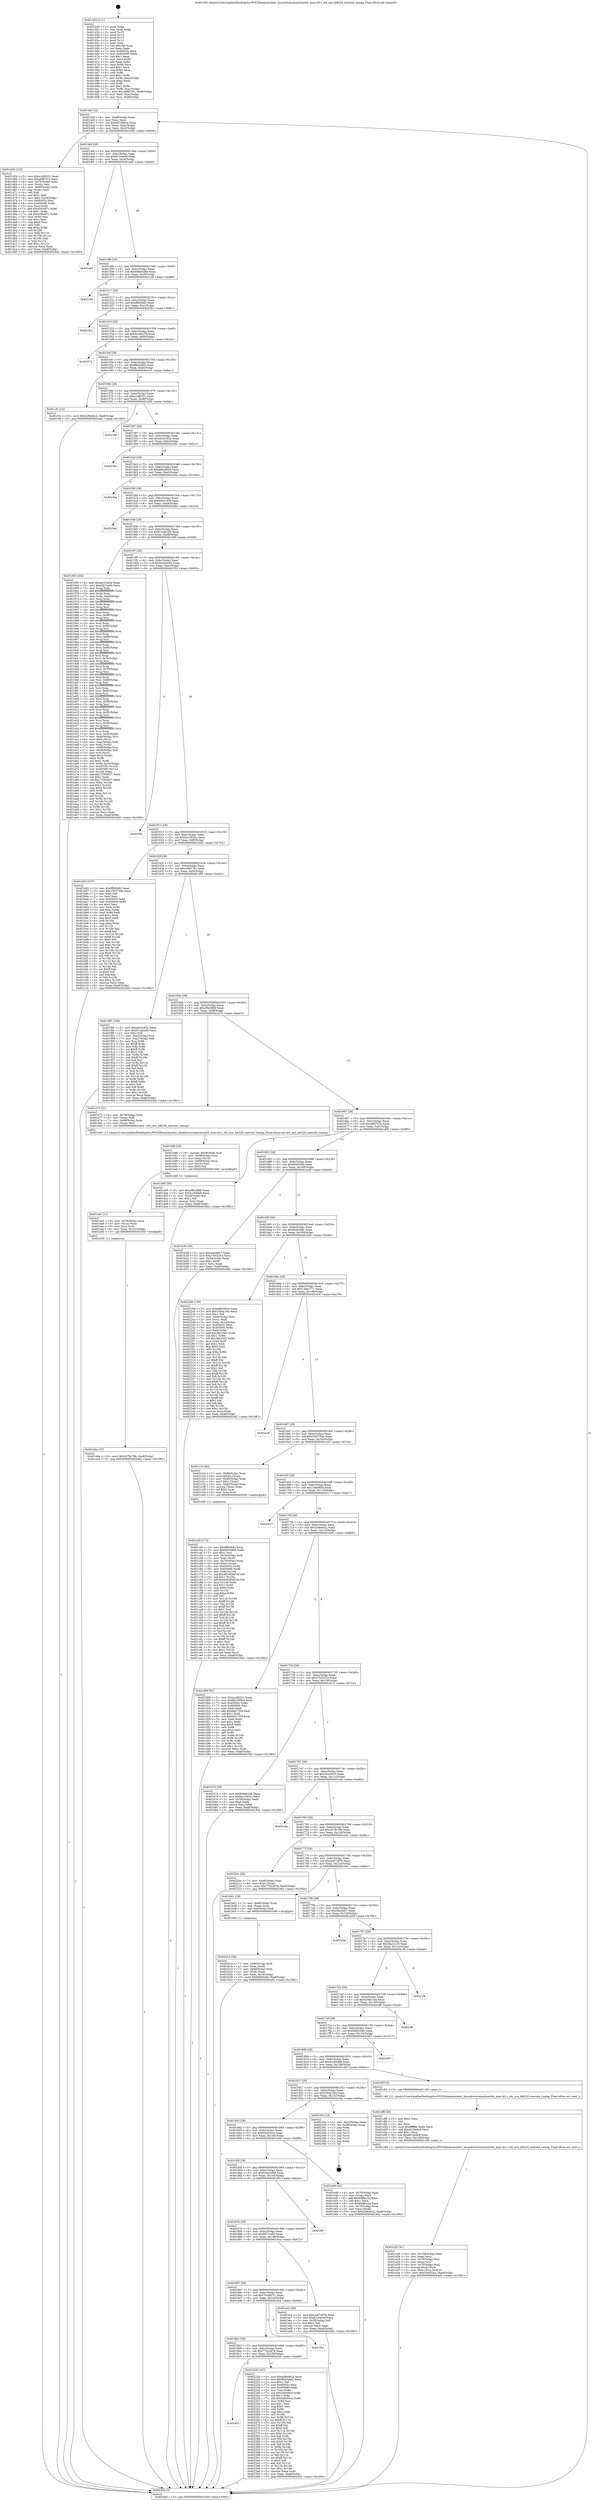 digraph "0x401450" {
  label = "0x401450 (/mnt/c/Users/mathe/Desktop/tcc/POCII/binaries/extr_linuxdriversmmchostdw_mmc-k3.c_dw_mci_hi6220_execute_tuning_Final-ollvm.out::main(0))"
  labelloc = "t"
  node[shape=record]

  Entry [label="",width=0.3,height=0.3,shape=circle,fillcolor=black,style=filled]
  "0x4014bf" [label="{
     0x4014bf [32]\l
     | [instrs]\l
     &nbsp;&nbsp;0x4014bf \<+6\>: mov -0xa8(%rbp),%eax\l
     &nbsp;&nbsp;0x4014c5 \<+2\>: mov %eax,%ecx\l
     &nbsp;&nbsp;0x4014c7 \<+6\>: sub $0x801068cd,%ecx\l
     &nbsp;&nbsp;0x4014cd \<+6\>: mov %eax,-0xbc(%rbp)\l
     &nbsp;&nbsp;0x4014d3 \<+6\>: mov %ecx,-0xc0(%rbp)\l
     &nbsp;&nbsp;0x4014d9 \<+6\>: je 0000000000401d5b \<main+0x90b\>\l
  }"]
  "0x401d5b" [label="{
     0x401d5b [122]\l
     | [instrs]\l
     &nbsp;&nbsp;0x401d5b \<+5\>: mov $0xa1efb521,%eax\l
     &nbsp;&nbsp;0x401d60 \<+5\>: mov $0xebf57f14,%ecx\l
     &nbsp;&nbsp;0x401d65 \<+4\>: mov -0x70(%rbp),%rdx\l
     &nbsp;&nbsp;0x401d69 \<+2\>: mov (%rdx),%esi\l
     &nbsp;&nbsp;0x401d6b \<+4\>: mov -0x80(%rbp),%rdx\l
     &nbsp;&nbsp;0x401d6f \<+2\>: cmp (%rdx),%esi\l
     &nbsp;&nbsp;0x401d71 \<+4\>: setl %dil\l
     &nbsp;&nbsp;0x401d75 \<+4\>: and $0x1,%dil\l
     &nbsp;&nbsp;0x401d79 \<+4\>: mov %dil,-0x2d(%rbp)\l
     &nbsp;&nbsp;0x401d7d \<+7\>: mov 0x40505c,%esi\l
     &nbsp;&nbsp;0x401d84 \<+8\>: mov 0x405060,%r8d\l
     &nbsp;&nbsp;0x401d8c \<+3\>: mov %esi,%r9d\l
     &nbsp;&nbsp;0x401d8f \<+7\>: add $0xa56c0f7c,%r9d\l
     &nbsp;&nbsp;0x401d96 \<+4\>: sub $0x1,%r9d\l
     &nbsp;&nbsp;0x401d9a \<+7\>: sub $0xa56c0f7c,%r9d\l
     &nbsp;&nbsp;0x401da1 \<+4\>: imul %r9d,%esi\l
     &nbsp;&nbsp;0x401da5 \<+3\>: and $0x1,%esi\l
     &nbsp;&nbsp;0x401da8 \<+3\>: cmp $0x0,%esi\l
     &nbsp;&nbsp;0x401dab \<+4\>: sete %dil\l
     &nbsp;&nbsp;0x401daf \<+4\>: cmp $0xa,%r8d\l
     &nbsp;&nbsp;0x401db3 \<+4\>: setl %r10b\l
     &nbsp;&nbsp;0x401db7 \<+3\>: mov %dil,%r11b\l
     &nbsp;&nbsp;0x401dba \<+3\>: and %r10b,%r11b\l
     &nbsp;&nbsp;0x401dbd \<+3\>: xor %r10b,%dil\l
     &nbsp;&nbsp;0x401dc0 \<+3\>: or %dil,%r11b\l
     &nbsp;&nbsp;0x401dc3 \<+4\>: test $0x1,%r11b\l
     &nbsp;&nbsp;0x401dc7 \<+3\>: cmovne %ecx,%eax\l
     &nbsp;&nbsp;0x401dca \<+6\>: mov %eax,-0xa8(%rbp)\l
     &nbsp;&nbsp;0x401dd0 \<+5\>: jmp 00000000004024d2 \<main+0x1082\>\l
  }"]
  "0x4014df" [label="{
     0x4014df [28]\l
     | [instrs]\l
     &nbsp;&nbsp;0x4014df \<+5\>: jmp 00000000004014e4 \<main+0x94\>\l
     &nbsp;&nbsp;0x4014e4 \<+6\>: mov -0xbc(%rbp),%eax\l
     &nbsp;&nbsp;0x4014ea \<+5\>: sub $0x8120ee4f,%eax\l
     &nbsp;&nbsp;0x4014ef \<+6\>: mov %eax,-0xc4(%rbp)\l
     &nbsp;&nbsp;0x4014f5 \<+6\>: je 0000000000401ae0 \<main+0x690\>\l
  }"]
  Exit [label="",width=0.3,height=0.3,shape=circle,fillcolor=black,style=filled,peripheries=2]
  "0x401ae0" [label="{
     0x401ae0\l
  }", style=dashed]
  "0x4014fb" [label="{
     0x4014fb [28]\l
     | [instrs]\l
     &nbsp;&nbsp;0x4014fb \<+5\>: jmp 0000000000401500 \<main+0xb0\>\l
     &nbsp;&nbsp;0x401500 \<+6\>: mov -0xbc(%rbp),%eax\l
     &nbsp;&nbsp;0x401506 \<+5\>: sub $0x836e02bb,%eax\l
     &nbsp;&nbsp;0x40150b \<+6\>: mov %eax,-0xc8(%rbp)\l
     &nbsp;&nbsp;0x401511 \<+6\>: je 00000000004021e9 \<main+0xd99\>\l
  }"]
  "0x4018cf" [label="{
     0x4018cf\l
  }", style=dashed]
  "0x4021e9" [label="{
     0x4021e9\l
  }", style=dashed]
  "0x401517" [label="{
     0x401517 [28]\l
     | [instrs]\l
     &nbsp;&nbsp;0x401517 \<+5\>: jmp 000000000040151c \<main+0xcc\>\l
     &nbsp;&nbsp;0x40151c \<+6\>: mov -0xbc(%rbp),%eax\l
     &nbsp;&nbsp;0x401522 \<+5\>: sub $0x8ffc0b82,%eax\l
     &nbsp;&nbsp;0x401527 \<+6\>: mov %eax,-0xcc(%rbp)\l
     &nbsp;&nbsp;0x40152d \<+6\>: je 00000000004023b1 \<main+0xf61\>\l
  }"]
  "0x402228" [label="{
     0x402228 [147]\l
     | [instrs]\l
     &nbsp;&nbsp;0x402228 \<+5\>: mov $0xad8c0824,%eax\l
     &nbsp;&nbsp;0x40222d \<+5\>: mov $0xf6d5c6d2,%ecx\l
     &nbsp;&nbsp;0x402232 \<+2\>: mov $0x1,%dl\l
     &nbsp;&nbsp;0x402234 \<+7\>: mov 0x40505c,%esi\l
     &nbsp;&nbsp;0x40223b \<+7\>: mov 0x405060,%edi\l
     &nbsp;&nbsp;0x402242 \<+3\>: mov %esi,%r8d\l
     &nbsp;&nbsp;0x402245 \<+7\>: sub $0x5d0ef4cd,%r8d\l
     &nbsp;&nbsp;0x40224c \<+4\>: sub $0x1,%r8d\l
     &nbsp;&nbsp;0x402250 \<+7\>: add $0x5d0ef4cd,%r8d\l
     &nbsp;&nbsp;0x402257 \<+4\>: imul %r8d,%esi\l
     &nbsp;&nbsp;0x40225b \<+3\>: and $0x1,%esi\l
     &nbsp;&nbsp;0x40225e \<+3\>: cmp $0x0,%esi\l
     &nbsp;&nbsp;0x402261 \<+4\>: sete %r9b\l
     &nbsp;&nbsp;0x402265 \<+3\>: cmp $0xa,%edi\l
     &nbsp;&nbsp;0x402268 \<+4\>: setl %r10b\l
     &nbsp;&nbsp;0x40226c \<+3\>: mov %r9b,%r11b\l
     &nbsp;&nbsp;0x40226f \<+4\>: xor $0xff,%r11b\l
     &nbsp;&nbsp;0x402273 \<+3\>: mov %r10b,%bl\l
     &nbsp;&nbsp;0x402276 \<+3\>: xor $0xff,%bl\l
     &nbsp;&nbsp;0x402279 \<+3\>: xor $0x0,%dl\l
     &nbsp;&nbsp;0x40227c \<+3\>: mov %r11b,%r14b\l
     &nbsp;&nbsp;0x40227f \<+4\>: and $0x0,%r14b\l
     &nbsp;&nbsp;0x402283 \<+3\>: and %dl,%r9b\l
     &nbsp;&nbsp;0x402286 \<+3\>: mov %bl,%r15b\l
     &nbsp;&nbsp;0x402289 \<+4\>: and $0x0,%r15b\l
     &nbsp;&nbsp;0x40228d \<+3\>: and %dl,%r10b\l
     &nbsp;&nbsp;0x402290 \<+3\>: or %r9b,%r14b\l
     &nbsp;&nbsp;0x402293 \<+3\>: or %r10b,%r15b\l
     &nbsp;&nbsp;0x402296 \<+3\>: xor %r15b,%r14b\l
     &nbsp;&nbsp;0x402299 \<+3\>: or %bl,%r11b\l
     &nbsp;&nbsp;0x40229c \<+4\>: xor $0xff,%r11b\l
     &nbsp;&nbsp;0x4022a0 \<+3\>: or $0x0,%dl\l
     &nbsp;&nbsp;0x4022a3 \<+3\>: and %dl,%r11b\l
     &nbsp;&nbsp;0x4022a6 \<+3\>: or %r11b,%r14b\l
     &nbsp;&nbsp;0x4022a9 \<+4\>: test $0x1,%r14b\l
     &nbsp;&nbsp;0x4022ad \<+3\>: cmovne %ecx,%eax\l
     &nbsp;&nbsp;0x4022b0 \<+6\>: mov %eax,-0xa8(%rbp)\l
     &nbsp;&nbsp;0x4022b6 \<+5\>: jmp 00000000004024d2 \<main+0x1082\>\l
  }"]
  "0x4023b1" [label="{
     0x4023b1\l
  }", style=dashed]
  "0x401533" [label="{
     0x401533 [28]\l
     | [instrs]\l
     &nbsp;&nbsp;0x401533 \<+5\>: jmp 0000000000401538 \<main+0xe8\>\l
     &nbsp;&nbsp;0x401538 \<+6\>: mov -0xbc(%rbp),%eax\l
     &nbsp;&nbsp;0x40153e \<+5\>: sub $0x9ce5b258,%eax\l
     &nbsp;&nbsp;0x401543 \<+6\>: mov %eax,-0xd0(%rbp)\l
     &nbsp;&nbsp;0x401549 \<+6\>: je 000000000040207a \<main+0xc2a\>\l
  }"]
  "0x4018b3" [label="{
     0x4018b3 [28]\l
     | [instrs]\l
     &nbsp;&nbsp;0x4018b3 \<+5\>: jmp 00000000004018b8 \<main+0x468\>\l
     &nbsp;&nbsp;0x4018b8 \<+6\>: mov -0xbc(%rbp),%eax\l
     &nbsp;&nbsp;0x4018be \<+5\>: sub $0x77522d78,%eax\l
     &nbsp;&nbsp;0x4018c3 \<+6\>: mov %eax,-0x150(%rbp)\l
     &nbsp;&nbsp;0x4018c9 \<+6\>: je 0000000000402228 \<main+0xdd8\>\l
  }"]
  "0x40207a" [label="{
     0x40207a\l
  }", style=dashed]
  "0x40154f" [label="{
     0x40154f [28]\l
     | [instrs]\l
     &nbsp;&nbsp;0x40154f \<+5\>: jmp 0000000000401554 \<main+0x104\>\l
     &nbsp;&nbsp;0x401554 \<+6\>: mov -0xbc(%rbp),%eax\l
     &nbsp;&nbsp;0x40155a \<+5\>: sub $0x9e63dfa0,%eax\l
     &nbsp;&nbsp;0x40155f \<+6\>: mov %eax,-0xd4(%rbp)\l
     &nbsp;&nbsp;0x401565 \<+6\>: je 0000000000401cf1 \<main+0x8a1\>\l
  }"]
  "0x401fe4" [label="{
     0x401fe4\l
  }", style=dashed]
  "0x401cf1" [label="{
     0x401cf1 [15]\l
     | [instrs]\l
     &nbsp;&nbsp;0x401cf1 \<+10\>: movl $0x229e4bc2,-0xa8(%rbp)\l
     &nbsp;&nbsp;0x401cfb \<+5\>: jmp 00000000004024d2 \<main+0x1082\>\l
  }"]
  "0x40156b" [label="{
     0x40156b [28]\l
     | [instrs]\l
     &nbsp;&nbsp;0x40156b \<+5\>: jmp 0000000000401570 \<main+0x120\>\l
     &nbsp;&nbsp;0x401570 \<+6\>: mov -0xbc(%rbp),%eax\l
     &nbsp;&nbsp;0x401576 \<+5\>: sub $0xa1efb521,%eax\l
     &nbsp;&nbsp;0x40157b \<+6\>: mov %eax,-0xd8(%rbp)\l
     &nbsp;&nbsp;0x401581 \<+6\>: je 00000000004023fb \<main+0xfab\>\l
  }"]
  "0x401eba" [label="{
     0x401eba [15]\l
     | [instrs]\l
     &nbsp;&nbsp;0x401eba \<+10\>: movl $0x3479c796,-0xa8(%rbp)\l
     &nbsp;&nbsp;0x401ec4 \<+5\>: jmp 00000000004024d2 \<main+0x1082\>\l
  }"]
  "0x4023fb" [label="{
     0x4023fb\l
  }", style=dashed]
  "0x401587" [label="{
     0x401587 [28]\l
     | [instrs]\l
     &nbsp;&nbsp;0x401587 \<+5\>: jmp 000000000040158c \<main+0x13c\>\l
     &nbsp;&nbsp;0x40158c \<+6\>: mov -0xbc(%rbp),%eax\l
     &nbsp;&nbsp;0x401592 \<+5\>: sub $0xab32c62e,%eax\l
     &nbsp;&nbsp;0x401597 \<+6\>: mov %eax,-0xdc(%rbp)\l
     &nbsp;&nbsp;0x40159d \<+6\>: je 000000000040236c \<main+0xf1c\>\l
  }"]
  "0x401ea5" [label="{
     0x401ea5 [21]\l
     | [instrs]\l
     &nbsp;&nbsp;0x401ea5 \<+4\>: mov -0x78(%rbp),%rcx\l
     &nbsp;&nbsp;0x401ea9 \<+3\>: mov (%rcx),%rcx\l
     &nbsp;&nbsp;0x401eac \<+3\>: mov %rcx,%rdi\l
     &nbsp;&nbsp;0x401eaf \<+6\>: mov %eax,-0x15c(%rbp)\l
     &nbsp;&nbsp;0x401eb5 \<+5\>: call 0000000000401030 \<free@plt\>\l
     | [calls]\l
     &nbsp;&nbsp;0x401030 \{1\} (unknown)\l
  }"]
  "0x40236c" [label="{
     0x40236c\l
  }", style=dashed]
  "0x4015a3" [label="{
     0x4015a3 [28]\l
     | [instrs]\l
     &nbsp;&nbsp;0x4015a3 \<+5\>: jmp 00000000004015a8 \<main+0x158\>\l
     &nbsp;&nbsp;0x4015a8 \<+6\>: mov -0xbc(%rbp),%eax\l
     &nbsp;&nbsp;0x4015ae \<+5\>: sub $0xad8c0824,%eax\l
     &nbsp;&nbsp;0x4015b3 \<+6\>: mov %eax,-0xe0(%rbp)\l
     &nbsp;&nbsp;0x4015b9 \<+6\>: je 00000000004024ba \<main+0x106a\>\l
  }"]
  "0x401e88" [label="{
     0x401e88 [29]\l
     | [instrs]\l
     &nbsp;&nbsp;0x401e88 \<+10\>: movabs $0x4030d6,%rdi\l
     &nbsp;&nbsp;0x401e92 \<+4\>: mov -0x68(%rbp),%rcx\l
     &nbsp;&nbsp;0x401e96 \<+2\>: mov %eax,(%rcx)\l
     &nbsp;&nbsp;0x401e98 \<+4\>: mov -0x68(%rbp),%rcx\l
     &nbsp;&nbsp;0x401e9c \<+2\>: mov (%rcx),%esi\l
     &nbsp;&nbsp;0x401e9e \<+2\>: mov $0x0,%al\l
     &nbsp;&nbsp;0x401ea0 \<+5\>: call 0000000000401040 \<printf@plt\>\l
     | [calls]\l
     &nbsp;&nbsp;0x401040 \{1\} (unknown)\l
  }"]
  "0x4024ba" [label="{
     0x4024ba\l
  }", style=dashed]
  "0x4015bf" [label="{
     0x4015bf [28]\l
     | [instrs]\l
     &nbsp;&nbsp;0x4015bf \<+5\>: jmp 00000000004015c4 \<main+0x174\>\l
     &nbsp;&nbsp;0x4015c4 \<+6\>: mov -0xbc(%rbp),%eax\l
     &nbsp;&nbsp;0x4015ca \<+5\>: sub $0xb0b3183f,%eax\l
     &nbsp;&nbsp;0x4015cf \<+6\>: mov %eax,-0xe4(%rbp)\l
     &nbsp;&nbsp;0x4015d5 \<+6\>: je 00000000004020a4 \<main+0xc54\>\l
  }"]
  "0x401e20" [label="{
     0x401e20 [41]\l
     | [instrs]\l
     &nbsp;&nbsp;0x401e20 \<+6\>: mov -0x158(%rbp),%ecx\l
     &nbsp;&nbsp;0x401e26 \<+3\>: imul %eax,%ecx\l
     &nbsp;&nbsp;0x401e29 \<+4\>: mov -0x78(%rbp),%rsi\l
     &nbsp;&nbsp;0x401e2d \<+3\>: mov (%rsi),%rsi\l
     &nbsp;&nbsp;0x401e30 \<+4\>: mov -0x70(%rbp),%rdi\l
     &nbsp;&nbsp;0x401e34 \<+3\>: movslq (%rdi),%rdi\l
     &nbsp;&nbsp;0x401e37 \<+3\>: mov %ecx,(%rsi,%rdi,4)\l
     &nbsp;&nbsp;0x401e3a \<+10\>: movl $0x53c832ca,-0xa8(%rbp)\l
     &nbsp;&nbsp;0x401e44 \<+5\>: jmp 00000000004024d2 \<main+0x1082\>\l
  }"]
  "0x4020a4" [label="{
     0x4020a4\l
  }", style=dashed]
  "0x4015db" [label="{
     0x4015db [28]\l
     | [instrs]\l
     &nbsp;&nbsp;0x4015db \<+5\>: jmp 00000000004015e0 \<main+0x190\>\l
     &nbsp;&nbsp;0x4015e0 \<+6\>: mov -0xbc(%rbp),%eax\l
     &nbsp;&nbsp;0x4015e6 \<+5\>: sub $0xb1cab2d6,%eax\l
     &nbsp;&nbsp;0x4015eb \<+6\>: mov %eax,-0xe8(%rbp)\l
     &nbsp;&nbsp;0x4015f1 \<+6\>: je 000000000040195f \<main+0x50f\>\l
  }"]
  "0x401df8" [label="{
     0x401df8 [40]\l
     | [instrs]\l
     &nbsp;&nbsp;0x401df8 \<+5\>: mov $0x2,%ecx\l
     &nbsp;&nbsp;0x401dfd \<+1\>: cltd\l
     &nbsp;&nbsp;0x401dfe \<+2\>: idiv %ecx\l
     &nbsp;&nbsp;0x401e00 \<+6\>: imul $0xfffffffe,%edx,%ecx\l
     &nbsp;&nbsp;0x401e06 \<+6\>: add $0xa616e8e8,%ecx\l
     &nbsp;&nbsp;0x401e0c \<+3\>: add $0x1,%ecx\l
     &nbsp;&nbsp;0x401e0f \<+6\>: sub $0xa616e8e8,%ecx\l
     &nbsp;&nbsp;0x401e15 \<+6\>: mov %ecx,-0x158(%rbp)\l
     &nbsp;&nbsp;0x401e1b \<+5\>: call 0000000000401160 \<next_i\>\l
     | [calls]\l
     &nbsp;&nbsp;0x401160 \{1\} (/mnt/c/Users/mathe/Desktop/tcc/POCII/binaries/extr_linuxdriversmmchostdw_mmc-k3.c_dw_mci_hi6220_execute_tuning_Final-ollvm.out::next_i)\l
  }"]
  "0x40195f" [label="{
     0x40195f [355]\l
     | [instrs]\l
     &nbsp;&nbsp;0x40195f \<+5\>: mov $0xab32c62e,%eax\l
     &nbsp;&nbsp;0x401964 \<+5\>: mov $0x6f27ce9d,%ecx\l
     &nbsp;&nbsp;0x401969 \<+3\>: mov %rsp,%rdx\l
     &nbsp;&nbsp;0x40196c \<+4\>: add $0xfffffffffffffff0,%rdx\l
     &nbsp;&nbsp;0x401970 \<+3\>: mov %rdx,%rsp\l
     &nbsp;&nbsp;0x401973 \<+7\>: mov %rdx,-0xa0(%rbp)\l
     &nbsp;&nbsp;0x40197a \<+3\>: mov %rsp,%rdx\l
     &nbsp;&nbsp;0x40197d \<+4\>: add $0xfffffffffffffff0,%rdx\l
     &nbsp;&nbsp;0x401981 \<+3\>: mov %rdx,%rsp\l
     &nbsp;&nbsp;0x401984 \<+3\>: mov %rsp,%rsi\l
     &nbsp;&nbsp;0x401987 \<+4\>: add $0xfffffffffffffff0,%rsi\l
     &nbsp;&nbsp;0x40198b \<+3\>: mov %rsi,%rsp\l
     &nbsp;&nbsp;0x40198e \<+7\>: mov %rsi,-0x98(%rbp)\l
     &nbsp;&nbsp;0x401995 \<+3\>: mov %rsp,%rsi\l
     &nbsp;&nbsp;0x401998 \<+4\>: add $0xfffffffffffffff0,%rsi\l
     &nbsp;&nbsp;0x40199c \<+3\>: mov %rsi,%rsp\l
     &nbsp;&nbsp;0x40199f \<+7\>: mov %rsi,-0x90(%rbp)\l
     &nbsp;&nbsp;0x4019a6 \<+3\>: mov %rsp,%rsi\l
     &nbsp;&nbsp;0x4019a9 \<+4\>: add $0xfffffffffffffff0,%rsi\l
     &nbsp;&nbsp;0x4019ad \<+3\>: mov %rsi,%rsp\l
     &nbsp;&nbsp;0x4019b0 \<+7\>: mov %rsi,-0x88(%rbp)\l
     &nbsp;&nbsp;0x4019b7 \<+3\>: mov %rsp,%rsi\l
     &nbsp;&nbsp;0x4019ba \<+4\>: add $0xfffffffffffffff0,%rsi\l
     &nbsp;&nbsp;0x4019be \<+3\>: mov %rsi,%rsp\l
     &nbsp;&nbsp;0x4019c1 \<+4\>: mov %rsi,-0x80(%rbp)\l
     &nbsp;&nbsp;0x4019c5 \<+3\>: mov %rsp,%rsi\l
     &nbsp;&nbsp;0x4019c8 \<+4\>: add $0xfffffffffffffff0,%rsi\l
     &nbsp;&nbsp;0x4019cc \<+3\>: mov %rsi,%rsp\l
     &nbsp;&nbsp;0x4019cf \<+4\>: mov %rsi,-0x78(%rbp)\l
     &nbsp;&nbsp;0x4019d3 \<+3\>: mov %rsp,%rsi\l
     &nbsp;&nbsp;0x4019d6 \<+4\>: add $0xfffffffffffffff0,%rsi\l
     &nbsp;&nbsp;0x4019da \<+3\>: mov %rsi,%rsp\l
     &nbsp;&nbsp;0x4019dd \<+4\>: mov %rsi,-0x70(%rbp)\l
     &nbsp;&nbsp;0x4019e1 \<+3\>: mov %rsp,%rsi\l
     &nbsp;&nbsp;0x4019e4 \<+4\>: add $0xfffffffffffffff0,%rsi\l
     &nbsp;&nbsp;0x4019e8 \<+3\>: mov %rsi,%rsp\l
     &nbsp;&nbsp;0x4019eb \<+4\>: mov %rsi,-0x68(%rbp)\l
     &nbsp;&nbsp;0x4019ef \<+3\>: mov %rsp,%rsi\l
     &nbsp;&nbsp;0x4019f2 \<+4\>: add $0xfffffffffffffff0,%rsi\l
     &nbsp;&nbsp;0x4019f6 \<+3\>: mov %rsi,%rsp\l
     &nbsp;&nbsp;0x4019f9 \<+4\>: mov %rsi,-0x60(%rbp)\l
     &nbsp;&nbsp;0x4019fd \<+3\>: mov %rsp,%rsi\l
     &nbsp;&nbsp;0x401a00 \<+4\>: add $0xfffffffffffffff0,%rsi\l
     &nbsp;&nbsp;0x401a04 \<+3\>: mov %rsi,%rsp\l
     &nbsp;&nbsp;0x401a07 \<+4\>: mov %rsi,-0x58(%rbp)\l
     &nbsp;&nbsp;0x401a0b \<+3\>: mov %rsp,%rsi\l
     &nbsp;&nbsp;0x401a0e \<+4\>: add $0xfffffffffffffff0,%rsi\l
     &nbsp;&nbsp;0x401a12 \<+3\>: mov %rsi,%rsp\l
     &nbsp;&nbsp;0x401a15 \<+4\>: mov %rsi,-0x50(%rbp)\l
     &nbsp;&nbsp;0x401a19 \<+3\>: mov %rsp,%rsi\l
     &nbsp;&nbsp;0x401a1c \<+4\>: add $0xfffffffffffffff0,%rsi\l
     &nbsp;&nbsp;0x401a20 \<+3\>: mov %rsi,%rsp\l
     &nbsp;&nbsp;0x401a23 \<+4\>: mov %rsi,-0x48(%rbp)\l
     &nbsp;&nbsp;0x401a27 \<+3\>: mov %rsp,%rsi\l
     &nbsp;&nbsp;0x401a2a \<+4\>: add $0xfffffffffffffff0,%rsi\l
     &nbsp;&nbsp;0x401a2e \<+3\>: mov %rsi,%rsp\l
     &nbsp;&nbsp;0x401a31 \<+4\>: mov %rsi,-0x40(%rbp)\l
     &nbsp;&nbsp;0x401a35 \<+7\>: mov -0xa0(%rbp),%rsi\l
     &nbsp;&nbsp;0x401a3c \<+6\>: movl $0x0,(%rsi)\l
     &nbsp;&nbsp;0x401a42 \<+6\>: mov -0xac(%rbp),%edi\l
     &nbsp;&nbsp;0x401a48 \<+2\>: mov %edi,(%rdx)\l
     &nbsp;&nbsp;0x401a4a \<+7\>: mov -0x98(%rbp),%rsi\l
     &nbsp;&nbsp;0x401a51 \<+7\>: mov -0xb8(%rbp),%r8\l
     &nbsp;&nbsp;0x401a58 \<+3\>: mov %r8,(%rsi)\l
     &nbsp;&nbsp;0x401a5b \<+3\>: cmpl $0x2,(%rdx)\l
     &nbsp;&nbsp;0x401a5e \<+4\>: setne %r9b\l
     &nbsp;&nbsp;0x401a62 \<+4\>: and $0x1,%r9b\l
     &nbsp;&nbsp;0x401a66 \<+4\>: mov %r9b,-0x35(%rbp)\l
     &nbsp;&nbsp;0x401a6a \<+8\>: mov 0x40505c,%r10d\l
     &nbsp;&nbsp;0x401a72 \<+8\>: mov 0x405060,%r11d\l
     &nbsp;&nbsp;0x401a7a \<+3\>: mov %r10d,%ebx\l
     &nbsp;&nbsp;0x401a7d \<+6\>: add $0x7330e657,%ebx\l
     &nbsp;&nbsp;0x401a83 \<+3\>: sub $0x1,%ebx\l
     &nbsp;&nbsp;0x401a86 \<+6\>: sub $0x7330e657,%ebx\l
     &nbsp;&nbsp;0x401a8c \<+4\>: imul %ebx,%r10d\l
     &nbsp;&nbsp;0x401a90 \<+4\>: and $0x1,%r10d\l
     &nbsp;&nbsp;0x401a94 \<+4\>: cmp $0x0,%r10d\l
     &nbsp;&nbsp;0x401a98 \<+4\>: sete %r9b\l
     &nbsp;&nbsp;0x401a9c \<+4\>: cmp $0xa,%r11d\l
     &nbsp;&nbsp;0x401aa0 \<+4\>: setl %r14b\l
     &nbsp;&nbsp;0x401aa4 \<+3\>: mov %r9b,%r15b\l
     &nbsp;&nbsp;0x401aa7 \<+3\>: and %r14b,%r15b\l
     &nbsp;&nbsp;0x401aaa \<+3\>: xor %r14b,%r9b\l
     &nbsp;&nbsp;0x401aad \<+3\>: or %r9b,%r15b\l
     &nbsp;&nbsp;0x401ab0 \<+4\>: test $0x1,%r15b\l
     &nbsp;&nbsp;0x401ab4 \<+3\>: cmovne %ecx,%eax\l
     &nbsp;&nbsp;0x401ab7 \<+6\>: mov %eax,-0xa8(%rbp)\l
     &nbsp;&nbsp;0x401abd \<+5\>: jmp 00000000004024d2 \<main+0x1082\>\l
  }"]
  "0x4015f7" [label="{
     0x4015f7 [28]\l
     | [instrs]\l
     &nbsp;&nbsp;0x4015f7 \<+5\>: jmp 00000000004015fc \<main+0x1ac\>\l
     &nbsp;&nbsp;0x4015fc \<+6\>: mov -0xbc(%rbp),%eax\l
     &nbsp;&nbsp;0x401602 \<+5\>: sub $0xb4a54c04,%eax\l
     &nbsp;&nbsp;0x401607 \<+6\>: mov %eax,-0xec(%rbp)\l
     &nbsp;&nbsp;0x40160d \<+6\>: je 0000000000401f52 \<main+0xb02\>\l
  }"]
  "0x401c45" [label="{
     0x401c45 [172]\l
     | [instrs]\l
     &nbsp;&nbsp;0x401c45 \<+5\>: mov $0x8ffc0b82,%ecx\l
     &nbsp;&nbsp;0x401c4a \<+5\>: mov $0x9e63dfa0,%edx\l
     &nbsp;&nbsp;0x401c4f \<+3\>: mov $0x1,%sil\l
     &nbsp;&nbsp;0x401c52 \<+4\>: mov -0x78(%rbp),%rdi\l
     &nbsp;&nbsp;0x401c56 \<+3\>: mov %rax,(%rdi)\l
     &nbsp;&nbsp;0x401c59 \<+4\>: mov -0x70(%rbp),%rax\l
     &nbsp;&nbsp;0x401c5d \<+6\>: movl $0x0,(%rax)\l
     &nbsp;&nbsp;0x401c63 \<+8\>: mov 0x40505c,%r8d\l
     &nbsp;&nbsp;0x401c6b \<+8\>: mov 0x405060,%r9d\l
     &nbsp;&nbsp;0x401c73 \<+3\>: mov %r8d,%r10d\l
     &nbsp;&nbsp;0x401c76 \<+7\>: sub $0x465df26f,%r10d\l
     &nbsp;&nbsp;0x401c7d \<+4\>: sub $0x1,%r10d\l
     &nbsp;&nbsp;0x401c81 \<+7\>: add $0x465df26f,%r10d\l
     &nbsp;&nbsp;0x401c88 \<+4\>: imul %r10d,%r8d\l
     &nbsp;&nbsp;0x401c8c \<+4\>: and $0x1,%r8d\l
     &nbsp;&nbsp;0x401c90 \<+4\>: cmp $0x0,%r8d\l
     &nbsp;&nbsp;0x401c94 \<+4\>: sete %r11b\l
     &nbsp;&nbsp;0x401c98 \<+4\>: cmp $0xa,%r9d\l
     &nbsp;&nbsp;0x401c9c \<+3\>: setl %bl\l
     &nbsp;&nbsp;0x401c9f \<+3\>: mov %r11b,%r14b\l
     &nbsp;&nbsp;0x401ca2 \<+4\>: xor $0xff,%r14b\l
     &nbsp;&nbsp;0x401ca6 \<+3\>: mov %bl,%r15b\l
     &nbsp;&nbsp;0x401ca9 \<+4\>: xor $0xff,%r15b\l
     &nbsp;&nbsp;0x401cad \<+4\>: xor $0x1,%sil\l
     &nbsp;&nbsp;0x401cb1 \<+3\>: mov %r14b,%r12b\l
     &nbsp;&nbsp;0x401cb4 \<+4\>: and $0xff,%r12b\l
     &nbsp;&nbsp;0x401cb8 \<+3\>: and %sil,%r11b\l
     &nbsp;&nbsp;0x401cbb \<+3\>: mov %r15b,%r13b\l
     &nbsp;&nbsp;0x401cbe \<+4\>: and $0xff,%r13b\l
     &nbsp;&nbsp;0x401cc2 \<+3\>: and %sil,%bl\l
     &nbsp;&nbsp;0x401cc5 \<+3\>: or %r11b,%r12b\l
     &nbsp;&nbsp;0x401cc8 \<+3\>: or %bl,%r13b\l
     &nbsp;&nbsp;0x401ccb \<+3\>: xor %r13b,%r12b\l
     &nbsp;&nbsp;0x401cce \<+3\>: or %r15b,%r14b\l
     &nbsp;&nbsp;0x401cd1 \<+4\>: xor $0xff,%r14b\l
     &nbsp;&nbsp;0x401cd5 \<+4\>: or $0x1,%sil\l
     &nbsp;&nbsp;0x401cd9 \<+3\>: and %sil,%r14b\l
     &nbsp;&nbsp;0x401cdc \<+3\>: or %r14b,%r12b\l
     &nbsp;&nbsp;0x401cdf \<+4\>: test $0x1,%r12b\l
     &nbsp;&nbsp;0x401ce3 \<+3\>: cmovne %edx,%ecx\l
     &nbsp;&nbsp;0x401ce6 \<+6\>: mov %ecx,-0xa8(%rbp)\l
     &nbsp;&nbsp;0x401cec \<+5\>: jmp 00000000004024d2 \<main+0x1082\>\l
  }"]
  "0x401f52" [label="{
     0x401f52\l
  }", style=dashed]
  "0x401613" [label="{
     0x401613 [28]\l
     | [instrs]\l
     &nbsp;&nbsp;0x401613 \<+5\>: jmp 0000000000401618 \<main+0x1c8\>\l
     &nbsp;&nbsp;0x401618 \<+6\>: mov -0xbc(%rbp),%eax\l
     &nbsp;&nbsp;0x40161e \<+5\>: sub $0xba15832c,%eax\l
     &nbsp;&nbsp;0x401623 \<+6\>: mov %eax,-0xf0(%rbp)\l
     &nbsp;&nbsp;0x401629 \<+6\>: je 0000000000401b92 \<main+0x742\>\l
  }"]
  "0x401b14" [label="{
     0x401b14 [36]\l
     | [instrs]\l
     &nbsp;&nbsp;0x401b14 \<+7\>: mov -0x90(%rbp),%rdi\l
     &nbsp;&nbsp;0x401b1b \<+2\>: mov %eax,(%rdi)\l
     &nbsp;&nbsp;0x401b1d \<+7\>: mov -0x90(%rbp),%rdi\l
     &nbsp;&nbsp;0x401b24 \<+2\>: mov (%rdi),%eax\l
     &nbsp;&nbsp;0x401b26 \<+3\>: mov %eax,-0x34(%rbp)\l
     &nbsp;&nbsp;0x401b29 \<+10\>: movl $0xf4003c8d,-0xa8(%rbp)\l
     &nbsp;&nbsp;0x401b33 \<+5\>: jmp 00000000004024d2 \<main+0x1082\>\l
  }"]
  "0x401b92" [label="{
     0x401b92 [137]\l
     | [instrs]\l
     &nbsp;&nbsp;0x401b92 \<+5\>: mov $0x8ffc0b82,%eax\l
     &nbsp;&nbsp;0x401b97 \<+5\>: mov $0x156375ab,%ecx\l
     &nbsp;&nbsp;0x401b9c \<+2\>: mov $0x1,%dl\l
     &nbsp;&nbsp;0x401b9e \<+2\>: xor %esi,%esi\l
     &nbsp;&nbsp;0x401ba0 \<+7\>: mov 0x40505c,%edi\l
     &nbsp;&nbsp;0x401ba7 \<+8\>: mov 0x405060,%r8d\l
     &nbsp;&nbsp;0x401baf \<+3\>: sub $0x1,%esi\l
     &nbsp;&nbsp;0x401bb2 \<+3\>: mov %edi,%r9d\l
     &nbsp;&nbsp;0x401bb5 \<+3\>: add %esi,%r9d\l
     &nbsp;&nbsp;0x401bb8 \<+4\>: imul %r9d,%edi\l
     &nbsp;&nbsp;0x401bbc \<+3\>: and $0x1,%edi\l
     &nbsp;&nbsp;0x401bbf \<+3\>: cmp $0x0,%edi\l
     &nbsp;&nbsp;0x401bc2 \<+4\>: sete %r10b\l
     &nbsp;&nbsp;0x401bc6 \<+4\>: cmp $0xa,%r8d\l
     &nbsp;&nbsp;0x401bca \<+4\>: setl %r11b\l
     &nbsp;&nbsp;0x401bce \<+3\>: mov %r10b,%bl\l
     &nbsp;&nbsp;0x401bd1 \<+3\>: xor $0xff,%bl\l
     &nbsp;&nbsp;0x401bd4 \<+3\>: mov %r11b,%r14b\l
     &nbsp;&nbsp;0x401bd7 \<+4\>: xor $0xff,%r14b\l
     &nbsp;&nbsp;0x401bdb \<+3\>: xor $0x0,%dl\l
     &nbsp;&nbsp;0x401bde \<+3\>: mov %bl,%r15b\l
     &nbsp;&nbsp;0x401be1 \<+4\>: and $0x0,%r15b\l
     &nbsp;&nbsp;0x401be5 \<+3\>: and %dl,%r10b\l
     &nbsp;&nbsp;0x401be8 \<+3\>: mov %r14b,%r12b\l
     &nbsp;&nbsp;0x401beb \<+4\>: and $0x0,%r12b\l
     &nbsp;&nbsp;0x401bef \<+3\>: and %dl,%r11b\l
     &nbsp;&nbsp;0x401bf2 \<+3\>: or %r10b,%r15b\l
     &nbsp;&nbsp;0x401bf5 \<+3\>: or %r11b,%r12b\l
     &nbsp;&nbsp;0x401bf8 \<+3\>: xor %r12b,%r15b\l
     &nbsp;&nbsp;0x401bfb \<+3\>: or %r14b,%bl\l
     &nbsp;&nbsp;0x401bfe \<+3\>: xor $0xff,%bl\l
     &nbsp;&nbsp;0x401c01 \<+3\>: or $0x0,%dl\l
     &nbsp;&nbsp;0x401c04 \<+2\>: and %dl,%bl\l
     &nbsp;&nbsp;0x401c06 \<+3\>: or %bl,%r15b\l
     &nbsp;&nbsp;0x401c09 \<+4\>: test $0x1,%r15b\l
     &nbsp;&nbsp;0x401c0d \<+3\>: cmovne %ecx,%eax\l
     &nbsp;&nbsp;0x401c10 \<+6\>: mov %eax,-0xa8(%rbp)\l
     &nbsp;&nbsp;0x401c16 \<+5\>: jmp 00000000004024d2 \<main+0x1082\>\l
  }"]
  "0x40162f" [label="{
     0x40162f [28]\l
     | [instrs]\l
     &nbsp;&nbsp;0x40162f \<+5\>: jmp 0000000000401634 \<main+0x1e4\>\l
     &nbsp;&nbsp;0x401634 \<+6\>: mov -0xbc(%rbp),%eax\l
     &nbsp;&nbsp;0x40163a \<+5\>: sub $0xc69f2781,%eax\l
     &nbsp;&nbsp;0x40163f \<+6\>: mov %eax,-0xf4(%rbp)\l
     &nbsp;&nbsp;0x401645 \<+6\>: je 00000000004018f5 \<main+0x4a5\>\l
  }"]
  "0x401897" [label="{
     0x401897 [28]\l
     | [instrs]\l
     &nbsp;&nbsp;0x401897 \<+5\>: jmp 000000000040189c \<main+0x44c\>\l
     &nbsp;&nbsp;0x40189c \<+6\>: mov -0xbc(%rbp),%eax\l
     &nbsp;&nbsp;0x4018a2 \<+5\>: sub $0x70c0b571,%eax\l
     &nbsp;&nbsp;0x4018a7 \<+6\>: mov %eax,-0x14c(%rbp)\l
     &nbsp;&nbsp;0x4018ad \<+6\>: je 0000000000401fe4 \<main+0xb94\>\l
  }"]
  "0x4018f5" [label="{
     0x4018f5 [106]\l
     | [instrs]\l
     &nbsp;&nbsp;0x4018f5 \<+5\>: mov $0xab32c62e,%eax\l
     &nbsp;&nbsp;0x4018fa \<+5\>: mov $0xb1cab2d6,%ecx\l
     &nbsp;&nbsp;0x4018ff \<+2\>: mov $0x1,%dl\l
     &nbsp;&nbsp;0x401901 \<+7\>: mov -0xa2(%rbp),%sil\l
     &nbsp;&nbsp;0x401908 \<+7\>: mov -0xa1(%rbp),%dil\l
     &nbsp;&nbsp;0x40190f \<+3\>: mov %sil,%r8b\l
     &nbsp;&nbsp;0x401912 \<+4\>: xor $0xff,%r8b\l
     &nbsp;&nbsp;0x401916 \<+3\>: mov %dil,%r9b\l
     &nbsp;&nbsp;0x401919 \<+4\>: xor $0xff,%r9b\l
     &nbsp;&nbsp;0x40191d \<+3\>: xor $0x1,%dl\l
     &nbsp;&nbsp;0x401920 \<+3\>: mov %r8b,%r10b\l
     &nbsp;&nbsp;0x401923 \<+4\>: and $0xff,%r10b\l
     &nbsp;&nbsp;0x401927 \<+3\>: and %dl,%sil\l
     &nbsp;&nbsp;0x40192a \<+3\>: mov %r9b,%r11b\l
     &nbsp;&nbsp;0x40192d \<+4\>: and $0xff,%r11b\l
     &nbsp;&nbsp;0x401931 \<+3\>: and %dl,%dil\l
     &nbsp;&nbsp;0x401934 \<+3\>: or %sil,%r10b\l
     &nbsp;&nbsp;0x401937 \<+3\>: or %dil,%r11b\l
     &nbsp;&nbsp;0x40193a \<+3\>: xor %r11b,%r10b\l
     &nbsp;&nbsp;0x40193d \<+3\>: or %r9b,%r8b\l
     &nbsp;&nbsp;0x401940 \<+4\>: xor $0xff,%r8b\l
     &nbsp;&nbsp;0x401944 \<+3\>: or $0x1,%dl\l
     &nbsp;&nbsp;0x401947 \<+3\>: and %dl,%r8b\l
     &nbsp;&nbsp;0x40194a \<+3\>: or %r8b,%r10b\l
     &nbsp;&nbsp;0x40194d \<+4\>: test $0x1,%r10b\l
     &nbsp;&nbsp;0x401951 \<+3\>: cmovne %ecx,%eax\l
     &nbsp;&nbsp;0x401954 \<+6\>: mov %eax,-0xa8(%rbp)\l
     &nbsp;&nbsp;0x40195a \<+5\>: jmp 00000000004024d2 \<main+0x1082\>\l
  }"]
  "0x40164b" [label="{
     0x40164b [28]\l
     | [instrs]\l
     &nbsp;&nbsp;0x40164b \<+5\>: jmp 0000000000401650 \<main+0x200\>\l
     &nbsp;&nbsp;0x401650 \<+6\>: mov -0xbc(%rbp),%eax\l
     &nbsp;&nbsp;0x401656 \<+5\>: sub $0xcf8e3888,%eax\l
     &nbsp;&nbsp;0x40165b \<+6\>: mov %eax,-0xf8(%rbp)\l
     &nbsp;&nbsp;0x401661 \<+6\>: je 0000000000401e73 \<main+0xa23\>\l
  }"]
  "0x4024d2" [label="{
     0x4024d2 [5]\l
     | [instrs]\l
     &nbsp;&nbsp;0x4024d2 \<+5\>: jmp 00000000004014bf \<main+0x6f\>\l
  }"]
  "0x401450" [label="{
     0x401450 [111]\l
     | [instrs]\l
     &nbsp;&nbsp;0x401450 \<+1\>: push %rbp\l
     &nbsp;&nbsp;0x401451 \<+3\>: mov %rsp,%rbp\l
     &nbsp;&nbsp;0x401454 \<+2\>: push %r15\l
     &nbsp;&nbsp;0x401456 \<+2\>: push %r14\l
     &nbsp;&nbsp;0x401458 \<+2\>: push %r13\l
     &nbsp;&nbsp;0x40145a \<+2\>: push %r12\l
     &nbsp;&nbsp;0x40145c \<+1\>: push %rbx\l
     &nbsp;&nbsp;0x40145d \<+7\>: sub $0x168,%rsp\l
     &nbsp;&nbsp;0x401464 \<+2\>: xor %eax,%eax\l
     &nbsp;&nbsp;0x401466 \<+7\>: mov 0x40505c,%ecx\l
     &nbsp;&nbsp;0x40146d \<+7\>: mov 0x405060,%edx\l
     &nbsp;&nbsp;0x401474 \<+3\>: sub $0x1,%eax\l
     &nbsp;&nbsp;0x401477 \<+3\>: mov %ecx,%r8d\l
     &nbsp;&nbsp;0x40147a \<+3\>: add %eax,%r8d\l
     &nbsp;&nbsp;0x40147d \<+4\>: imul %r8d,%ecx\l
     &nbsp;&nbsp;0x401481 \<+3\>: and $0x1,%ecx\l
     &nbsp;&nbsp;0x401484 \<+3\>: cmp $0x0,%ecx\l
     &nbsp;&nbsp;0x401487 \<+4\>: sete %r9b\l
     &nbsp;&nbsp;0x40148b \<+4\>: and $0x1,%r9b\l
     &nbsp;&nbsp;0x40148f \<+7\>: mov %r9b,-0xa2(%rbp)\l
     &nbsp;&nbsp;0x401496 \<+3\>: cmp $0xa,%edx\l
     &nbsp;&nbsp;0x401499 \<+4\>: setl %r9b\l
     &nbsp;&nbsp;0x40149d \<+4\>: and $0x1,%r9b\l
     &nbsp;&nbsp;0x4014a1 \<+7\>: mov %r9b,-0xa1(%rbp)\l
     &nbsp;&nbsp;0x4014a8 \<+10\>: movl $0xc69f2781,-0xa8(%rbp)\l
     &nbsp;&nbsp;0x4014b2 \<+6\>: mov %edi,-0xac(%rbp)\l
     &nbsp;&nbsp;0x4014b8 \<+7\>: mov %rsi,-0xb8(%rbp)\l
  }"]
  "0x401ac2" [label="{
     0x401ac2 [30]\l
     | [instrs]\l
     &nbsp;&nbsp;0x401ac2 \<+5\>: mov $0x3a872876,%eax\l
     &nbsp;&nbsp;0x401ac7 \<+5\>: mov $0x8120ee4f,%ecx\l
     &nbsp;&nbsp;0x401acc \<+3\>: mov -0x35(%rbp),%dl\l
     &nbsp;&nbsp;0x401acf \<+3\>: test $0x1,%dl\l
     &nbsp;&nbsp;0x401ad2 \<+3\>: cmovne %ecx,%eax\l
     &nbsp;&nbsp;0x401ad5 \<+6\>: mov %eax,-0xa8(%rbp)\l
     &nbsp;&nbsp;0x401adb \<+5\>: jmp 00000000004024d2 \<main+0x1082\>\l
  }"]
  "0x40187b" [label="{
     0x40187b [28]\l
     | [instrs]\l
     &nbsp;&nbsp;0x40187b \<+5\>: jmp 0000000000401880 \<main+0x430\>\l
     &nbsp;&nbsp;0x401880 \<+6\>: mov -0xbc(%rbp),%eax\l
     &nbsp;&nbsp;0x401886 \<+5\>: sub $0x6f27ce9d,%eax\l
     &nbsp;&nbsp;0x40188b \<+6\>: mov %eax,-0x148(%rbp)\l
     &nbsp;&nbsp;0x401891 \<+6\>: je 0000000000401ac2 \<main+0x672\>\l
  }"]
  "0x401e73" [label="{
     0x401e73 [21]\l
     | [instrs]\l
     &nbsp;&nbsp;0x401e73 \<+4\>: mov -0x78(%rbp),%rax\l
     &nbsp;&nbsp;0x401e77 \<+3\>: mov (%rax),%rdi\l
     &nbsp;&nbsp;0x401e7a \<+7\>: mov -0x88(%rbp),%rax\l
     &nbsp;&nbsp;0x401e81 \<+2\>: mov (%rax),%esi\l
     &nbsp;&nbsp;0x401e83 \<+5\>: call 0000000000401440 \<dw_mci_hi6220_execute_tuning\>\l
     | [calls]\l
     &nbsp;&nbsp;0x401440 \{1\} (/mnt/c/Users/mathe/Desktop/tcc/POCII/binaries/extr_linuxdriversmmchostdw_mmc-k3.c_dw_mci_hi6220_execute_tuning_Final-ollvm.out::dw_mci_hi6220_execute_tuning)\l
  }"]
  "0x401667" [label="{
     0x401667 [28]\l
     | [instrs]\l
     &nbsp;&nbsp;0x401667 \<+5\>: jmp 000000000040166c \<main+0x21c\>\l
     &nbsp;&nbsp;0x40166c \<+6\>: mov -0xbc(%rbp),%eax\l
     &nbsp;&nbsp;0x401672 \<+5\>: sub $0xebf57f14,%eax\l
     &nbsp;&nbsp;0x401677 \<+6\>: mov %eax,-0xfc(%rbp)\l
     &nbsp;&nbsp;0x40167d \<+6\>: je 0000000000401dd5 \<main+0x985\>\l
  }"]
  "0x401ff3" [label="{
     0x401ff3\l
  }", style=dashed]
  "0x401dd5" [label="{
     0x401dd5 [30]\l
     | [instrs]\l
     &nbsp;&nbsp;0x401dd5 \<+5\>: mov $0xcf8e3888,%eax\l
     &nbsp;&nbsp;0x401dda \<+5\>: mov $0x4cc65de8,%ecx\l
     &nbsp;&nbsp;0x401ddf \<+3\>: mov -0x2d(%rbp),%dl\l
     &nbsp;&nbsp;0x401de2 \<+3\>: test $0x1,%dl\l
     &nbsp;&nbsp;0x401de5 \<+3\>: cmovne %ecx,%eax\l
     &nbsp;&nbsp;0x401de8 \<+6\>: mov %eax,-0xa8(%rbp)\l
     &nbsp;&nbsp;0x401dee \<+5\>: jmp 00000000004024d2 \<main+0x1082\>\l
  }"]
  "0x401683" [label="{
     0x401683 [28]\l
     | [instrs]\l
     &nbsp;&nbsp;0x401683 \<+5\>: jmp 0000000000401688 \<main+0x238\>\l
     &nbsp;&nbsp;0x401688 \<+6\>: mov -0xbc(%rbp),%eax\l
     &nbsp;&nbsp;0x40168e \<+5\>: sub $0xf4003c8d,%eax\l
     &nbsp;&nbsp;0x401693 \<+6\>: mov %eax,-0x100(%rbp)\l
     &nbsp;&nbsp;0x401699 \<+6\>: je 0000000000401b38 \<main+0x6e8\>\l
  }"]
  "0x40185f" [label="{
     0x40185f [28]\l
     | [instrs]\l
     &nbsp;&nbsp;0x40185f \<+5\>: jmp 0000000000401864 \<main+0x414\>\l
     &nbsp;&nbsp;0x401864 \<+6\>: mov -0xbc(%rbp),%eax\l
     &nbsp;&nbsp;0x40186a \<+5\>: sub $0x55eb36b8,%eax\l
     &nbsp;&nbsp;0x40186f \<+6\>: mov %eax,-0x144(%rbp)\l
     &nbsp;&nbsp;0x401875 \<+6\>: je 0000000000401ff3 \<main+0xba3\>\l
  }"]
  "0x401b38" [label="{
     0x401b38 [30]\l
     | [instrs]\l
     &nbsp;&nbsp;0x401b38 \<+5\>: mov $0x3de2bfc7,%eax\l
     &nbsp;&nbsp;0x401b3d \<+5\>: mov $0x27b52253,%ecx\l
     &nbsp;&nbsp;0x401b42 \<+3\>: mov -0x34(%rbp),%edx\l
     &nbsp;&nbsp;0x401b45 \<+3\>: cmp $0x1,%edx\l
     &nbsp;&nbsp;0x401b48 \<+3\>: cmovl %ecx,%eax\l
     &nbsp;&nbsp;0x401b4b \<+6\>: mov %eax,-0xa8(%rbp)\l
     &nbsp;&nbsp;0x401b51 \<+5\>: jmp 00000000004024d2 \<main+0x1082\>\l
  }"]
  "0x40169f" [label="{
     0x40169f [28]\l
     | [instrs]\l
     &nbsp;&nbsp;0x40169f \<+5\>: jmp 00000000004016a4 \<main+0x254\>\l
     &nbsp;&nbsp;0x4016a4 \<+6\>: mov -0xbc(%rbp),%eax\l
     &nbsp;&nbsp;0x4016aa \<+5\>: sub $0xf6d5c6d2,%eax\l
     &nbsp;&nbsp;0x4016af \<+6\>: mov %eax,-0x104(%rbp)\l
     &nbsp;&nbsp;0x4016b5 \<+6\>: je 00000000004022bb \<main+0xe6b\>\l
  }"]
  "0x401e49" [label="{
     0x401e49 [42]\l
     | [instrs]\l
     &nbsp;&nbsp;0x401e49 \<+4\>: mov -0x70(%rbp),%rax\l
     &nbsp;&nbsp;0x401e4d \<+2\>: mov (%rax),%ecx\l
     &nbsp;&nbsp;0x401e4f \<+6\>: add $0x64f8ec2a,%ecx\l
     &nbsp;&nbsp;0x401e55 \<+3\>: add $0x1,%ecx\l
     &nbsp;&nbsp;0x401e58 \<+6\>: sub $0x64f8ec2a,%ecx\l
     &nbsp;&nbsp;0x401e5e \<+4\>: mov -0x70(%rbp),%rax\l
     &nbsp;&nbsp;0x401e62 \<+2\>: mov %ecx,(%rax)\l
     &nbsp;&nbsp;0x401e64 \<+10\>: movl $0x229e4bc2,-0xa8(%rbp)\l
     &nbsp;&nbsp;0x401e6e \<+5\>: jmp 00000000004024d2 \<main+0x1082\>\l
  }"]
  "0x4022bb" [label="{
     0x4022bb [159]\l
     | [instrs]\l
     &nbsp;&nbsp;0x4022bb \<+5\>: mov $0xad8c0824,%eax\l
     &nbsp;&nbsp;0x4022c0 \<+5\>: mov $0x53bdc164,%ecx\l
     &nbsp;&nbsp;0x4022c5 \<+2\>: mov $0x1,%dl\l
     &nbsp;&nbsp;0x4022c7 \<+7\>: mov -0xa0(%rbp),%rsi\l
     &nbsp;&nbsp;0x4022ce \<+2\>: mov (%rsi),%edi\l
     &nbsp;&nbsp;0x4022d0 \<+3\>: mov %edi,-0x2c(%rbp)\l
     &nbsp;&nbsp;0x4022d3 \<+7\>: mov 0x40505c,%edi\l
     &nbsp;&nbsp;0x4022da \<+8\>: mov 0x405060,%r8d\l
     &nbsp;&nbsp;0x4022e2 \<+3\>: mov %edi,%r9d\l
     &nbsp;&nbsp;0x4022e5 \<+7\>: add $0x38e3302,%r9d\l
     &nbsp;&nbsp;0x4022ec \<+4\>: sub $0x1,%r9d\l
     &nbsp;&nbsp;0x4022f0 \<+7\>: sub $0x38e3302,%r9d\l
     &nbsp;&nbsp;0x4022f7 \<+4\>: imul %r9d,%edi\l
     &nbsp;&nbsp;0x4022fb \<+3\>: and $0x1,%edi\l
     &nbsp;&nbsp;0x4022fe \<+3\>: cmp $0x0,%edi\l
     &nbsp;&nbsp;0x402301 \<+4\>: sete %r10b\l
     &nbsp;&nbsp;0x402305 \<+4\>: cmp $0xa,%r8d\l
     &nbsp;&nbsp;0x402309 \<+4\>: setl %r11b\l
     &nbsp;&nbsp;0x40230d \<+3\>: mov %r10b,%bl\l
     &nbsp;&nbsp;0x402310 \<+3\>: xor $0xff,%bl\l
     &nbsp;&nbsp;0x402313 \<+3\>: mov %r11b,%r14b\l
     &nbsp;&nbsp;0x402316 \<+4\>: xor $0xff,%r14b\l
     &nbsp;&nbsp;0x40231a \<+3\>: xor $0x1,%dl\l
     &nbsp;&nbsp;0x40231d \<+3\>: mov %bl,%r15b\l
     &nbsp;&nbsp;0x402320 \<+4\>: and $0xff,%r15b\l
     &nbsp;&nbsp;0x402324 \<+3\>: and %dl,%r10b\l
     &nbsp;&nbsp;0x402327 \<+3\>: mov %r14b,%r12b\l
     &nbsp;&nbsp;0x40232a \<+4\>: and $0xff,%r12b\l
     &nbsp;&nbsp;0x40232e \<+3\>: and %dl,%r11b\l
     &nbsp;&nbsp;0x402331 \<+3\>: or %r10b,%r15b\l
     &nbsp;&nbsp;0x402334 \<+3\>: or %r11b,%r12b\l
     &nbsp;&nbsp;0x402337 \<+3\>: xor %r12b,%r15b\l
     &nbsp;&nbsp;0x40233a \<+3\>: or %r14b,%bl\l
     &nbsp;&nbsp;0x40233d \<+3\>: xor $0xff,%bl\l
     &nbsp;&nbsp;0x402340 \<+3\>: or $0x1,%dl\l
     &nbsp;&nbsp;0x402343 \<+2\>: and %dl,%bl\l
     &nbsp;&nbsp;0x402345 \<+3\>: or %bl,%r15b\l
     &nbsp;&nbsp;0x402348 \<+4\>: test $0x1,%r15b\l
     &nbsp;&nbsp;0x40234c \<+3\>: cmovne %ecx,%eax\l
     &nbsp;&nbsp;0x40234f \<+6\>: mov %eax,-0xa8(%rbp)\l
     &nbsp;&nbsp;0x402355 \<+5\>: jmp 00000000004024d2 \<main+0x1082\>\l
  }"]
  "0x4016bb" [label="{
     0x4016bb [28]\l
     | [instrs]\l
     &nbsp;&nbsp;0x4016bb \<+5\>: jmp 00000000004016c0 \<main+0x270\>\l
     &nbsp;&nbsp;0x4016c0 \<+6\>: mov -0xbc(%rbp),%eax\l
     &nbsp;&nbsp;0x4016c6 \<+5\>: sub $0x13de1771,%eax\l
     &nbsp;&nbsp;0x4016cb \<+6\>: mov %eax,-0x108(%rbp)\l
     &nbsp;&nbsp;0x4016d1 \<+6\>: je 0000000000401ec9 \<main+0xa79\>\l
  }"]
  "0x401843" [label="{
     0x401843 [28]\l
     | [instrs]\l
     &nbsp;&nbsp;0x401843 \<+5\>: jmp 0000000000401848 \<main+0x3f8\>\l
     &nbsp;&nbsp;0x401848 \<+6\>: mov -0xbc(%rbp),%eax\l
     &nbsp;&nbsp;0x40184e \<+5\>: sub $0x53c832ca,%eax\l
     &nbsp;&nbsp;0x401853 \<+6\>: mov %eax,-0x140(%rbp)\l
     &nbsp;&nbsp;0x401859 \<+6\>: je 0000000000401e49 \<main+0x9f9\>\l
  }"]
  "0x401ec9" [label="{
     0x401ec9\l
  }", style=dashed]
  "0x4016d7" [label="{
     0x4016d7 [28]\l
     | [instrs]\l
     &nbsp;&nbsp;0x4016d7 \<+5\>: jmp 00000000004016dc \<main+0x28c\>\l
     &nbsp;&nbsp;0x4016dc \<+6\>: mov -0xbc(%rbp),%eax\l
     &nbsp;&nbsp;0x4016e2 \<+5\>: sub $0x156375ab,%eax\l
     &nbsp;&nbsp;0x4016e7 \<+6\>: mov %eax,-0x10c(%rbp)\l
     &nbsp;&nbsp;0x4016ed \<+6\>: je 0000000000401c1b \<main+0x7cb\>\l
  }"]
  "0x40235a" [label="{
     0x40235a [18]\l
     | [instrs]\l
     &nbsp;&nbsp;0x40235a \<+3\>: mov -0x2c(%rbp),%eax\l
     &nbsp;&nbsp;0x40235d \<+4\>: lea -0x28(%rbp),%rsp\l
     &nbsp;&nbsp;0x402361 \<+1\>: pop %rbx\l
     &nbsp;&nbsp;0x402362 \<+2\>: pop %r12\l
     &nbsp;&nbsp;0x402364 \<+2\>: pop %r13\l
     &nbsp;&nbsp;0x402366 \<+2\>: pop %r14\l
     &nbsp;&nbsp;0x402368 \<+2\>: pop %r15\l
     &nbsp;&nbsp;0x40236a \<+1\>: pop %rbp\l
     &nbsp;&nbsp;0x40236b \<+1\>: ret\l
  }"]
  "0x401c1b" [label="{
     0x401c1b [42]\l
     | [instrs]\l
     &nbsp;&nbsp;0x401c1b \<+7\>: mov -0x88(%rbp),%rax\l
     &nbsp;&nbsp;0x401c22 \<+6\>: movl $0x64,(%rax)\l
     &nbsp;&nbsp;0x401c28 \<+4\>: mov -0x80(%rbp),%rax\l
     &nbsp;&nbsp;0x401c2c \<+6\>: movl $0x1,(%rax)\l
     &nbsp;&nbsp;0x401c32 \<+4\>: mov -0x80(%rbp),%rax\l
     &nbsp;&nbsp;0x401c36 \<+3\>: movslq (%rax),%rax\l
     &nbsp;&nbsp;0x401c39 \<+4\>: shl $0x2,%rax\l
     &nbsp;&nbsp;0x401c3d \<+3\>: mov %rax,%rdi\l
     &nbsp;&nbsp;0x401c40 \<+5\>: call 0000000000401050 \<malloc@plt\>\l
     | [calls]\l
     &nbsp;&nbsp;0x401050 \{1\} (unknown)\l
  }"]
  "0x4016f3" [label="{
     0x4016f3 [28]\l
     | [instrs]\l
     &nbsp;&nbsp;0x4016f3 \<+5\>: jmp 00000000004016f8 \<main+0x2a8\>\l
     &nbsp;&nbsp;0x4016f8 \<+6\>: mov -0xbc(%rbp),%eax\l
     &nbsp;&nbsp;0x4016fe \<+5\>: sub $0x1d4e0f54,%eax\l
     &nbsp;&nbsp;0x401703 \<+6\>: mov %eax,-0x110(%rbp)\l
     &nbsp;&nbsp;0x401709 \<+6\>: je 0000000000402017 \<main+0xbc7\>\l
  }"]
  "0x401827" [label="{
     0x401827 [28]\l
     | [instrs]\l
     &nbsp;&nbsp;0x401827 \<+5\>: jmp 000000000040182c \<main+0x3dc\>\l
     &nbsp;&nbsp;0x40182c \<+6\>: mov -0xbc(%rbp),%eax\l
     &nbsp;&nbsp;0x401832 \<+5\>: sub $0x53bdc164,%eax\l
     &nbsp;&nbsp;0x401837 \<+6\>: mov %eax,-0x13c(%rbp)\l
     &nbsp;&nbsp;0x40183d \<+6\>: je 000000000040235a \<main+0xf0a\>\l
  }"]
  "0x402017" [label="{
     0x402017\l
  }", style=dashed]
  "0x40170f" [label="{
     0x40170f [28]\l
     | [instrs]\l
     &nbsp;&nbsp;0x40170f \<+5\>: jmp 0000000000401714 \<main+0x2c4\>\l
     &nbsp;&nbsp;0x401714 \<+6\>: mov -0xbc(%rbp),%eax\l
     &nbsp;&nbsp;0x40171a \<+5\>: sub $0x229e4bc2,%eax\l
     &nbsp;&nbsp;0x40171f \<+6\>: mov %eax,-0x114(%rbp)\l
     &nbsp;&nbsp;0x401725 \<+6\>: je 0000000000401d00 \<main+0x8b0\>\l
  }"]
  "0x401df3" [label="{
     0x401df3 [5]\l
     | [instrs]\l
     &nbsp;&nbsp;0x401df3 \<+5\>: call 0000000000401160 \<next_i\>\l
     | [calls]\l
     &nbsp;&nbsp;0x401160 \{1\} (/mnt/c/Users/mathe/Desktop/tcc/POCII/binaries/extr_linuxdriversmmchostdw_mmc-k3.c_dw_mci_hi6220_execute_tuning_Final-ollvm.out::next_i)\l
  }"]
  "0x401d00" [label="{
     0x401d00 [91]\l
     | [instrs]\l
     &nbsp;&nbsp;0x401d00 \<+5\>: mov $0xa1efb521,%eax\l
     &nbsp;&nbsp;0x401d05 \<+5\>: mov $0x801068cd,%ecx\l
     &nbsp;&nbsp;0x401d0a \<+7\>: mov 0x40505c,%edx\l
     &nbsp;&nbsp;0x401d11 \<+7\>: mov 0x405060,%esi\l
     &nbsp;&nbsp;0x401d18 \<+2\>: mov %edx,%edi\l
     &nbsp;&nbsp;0x401d1a \<+6\>: add $0x6af1720f,%edi\l
     &nbsp;&nbsp;0x401d20 \<+3\>: sub $0x1,%edi\l
     &nbsp;&nbsp;0x401d23 \<+6\>: sub $0x6af1720f,%edi\l
     &nbsp;&nbsp;0x401d29 \<+3\>: imul %edi,%edx\l
     &nbsp;&nbsp;0x401d2c \<+3\>: and $0x1,%edx\l
     &nbsp;&nbsp;0x401d2f \<+3\>: cmp $0x0,%edx\l
     &nbsp;&nbsp;0x401d32 \<+4\>: sete %r8b\l
     &nbsp;&nbsp;0x401d36 \<+3\>: cmp $0xa,%esi\l
     &nbsp;&nbsp;0x401d39 \<+4\>: setl %r9b\l
     &nbsp;&nbsp;0x401d3d \<+3\>: mov %r8b,%r10b\l
     &nbsp;&nbsp;0x401d40 \<+3\>: and %r9b,%r10b\l
     &nbsp;&nbsp;0x401d43 \<+3\>: xor %r9b,%r8b\l
     &nbsp;&nbsp;0x401d46 \<+3\>: or %r8b,%r10b\l
     &nbsp;&nbsp;0x401d49 \<+4\>: test $0x1,%r10b\l
     &nbsp;&nbsp;0x401d4d \<+3\>: cmovne %ecx,%eax\l
     &nbsp;&nbsp;0x401d50 \<+6\>: mov %eax,-0xa8(%rbp)\l
     &nbsp;&nbsp;0x401d56 \<+5\>: jmp 00000000004024d2 \<main+0x1082\>\l
  }"]
  "0x40172b" [label="{
     0x40172b [28]\l
     | [instrs]\l
     &nbsp;&nbsp;0x40172b \<+5\>: jmp 0000000000401730 \<main+0x2e0\>\l
     &nbsp;&nbsp;0x401730 \<+6\>: mov -0xbc(%rbp),%eax\l
     &nbsp;&nbsp;0x401736 \<+5\>: sub $0x27b52253,%eax\l
     &nbsp;&nbsp;0x40173b \<+6\>: mov %eax,-0x118(%rbp)\l
     &nbsp;&nbsp;0x401741 \<+6\>: je 0000000000401b74 \<main+0x724\>\l
  }"]
  "0x40180b" [label="{
     0x40180b [28]\l
     | [instrs]\l
     &nbsp;&nbsp;0x40180b \<+5\>: jmp 0000000000401810 \<main+0x3c0\>\l
     &nbsp;&nbsp;0x401810 \<+6\>: mov -0xbc(%rbp),%eax\l
     &nbsp;&nbsp;0x401816 \<+5\>: sub $0x4cc65de8,%eax\l
     &nbsp;&nbsp;0x40181b \<+6\>: mov %eax,-0x138(%rbp)\l
     &nbsp;&nbsp;0x401821 \<+6\>: je 0000000000401df3 \<main+0x9a3\>\l
  }"]
  "0x401b74" [label="{
     0x401b74 [30]\l
     | [instrs]\l
     &nbsp;&nbsp;0x401b74 \<+5\>: mov $0x836e02bb,%eax\l
     &nbsp;&nbsp;0x401b79 \<+5\>: mov $0xba15832c,%ecx\l
     &nbsp;&nbsp;0x401b7e \<+3\>: mov -0x34(%rbp),%edx\l
     &nbsp;&nbsp;0x401b81 \<+3\>: cmp $0x0,%edx\l
     &nbsp;&nbsp;0x401b84 \<+3\>: cmove %ecx,%eax\l
     &nbsp;&nbsp;0x401b87 \<+6\>: mov %eax,-0xa8(%rbp)\l
     &nbsp;&nbsp;0x401b8d \<+5\>: jmp 00000000004024d2 \<main+0x1082\>\l
  }"]
  "0x401747" [label="{
     0x401747 [28]\l
     | [instrs]\l
     &nbsp;&nbsp;0x401747 \<+5\>: jmp 000000000040174c \<main+0x2fc\>\l
     &nbsp;&nbsp;0x40174c \<+6\>: mov -0xbc(%rbp),%eax\l
     &nbsp;&nbsp;0x401752 \<+5\>: sub $0x342c9c10,%eax\l
     &nbsp;&nbsp;0x401757 \<+6\>: mov %eax,-0x11c(%rbp)\l
     &nbsp;&nbsp;0x40175d \<+6\>: je 00000000004021da \<main+0xd8a\>\l
  }"]
  "0x402467" [label="{
     0x402467\l
  }", style=dashed]
  "0x4021da" [label="{
     0x4021da\l
  }", style=dashed]
  "0x401763" [label="{
     0x401763 [28]\l
     | [instrs]\l
     &nbsp;&nbsp;0x401763 \<+5\>: jmp 0000000000401768 \<main+0x318\>\l
     &nbsp;&nbsp;0x401768 \<+6\>: mov -0xbc(%rbp),%eax\l
     &nbsp;&nbsp;0x40176e \<+5\>: sub $0x3479c796,%eax\l
     &nbsp;&nbsp;0x401773 \<+6\>: mov %eax,-0x120(%rbp)\l
     &nbsp;&nbsp;0x401779 \<+6\>: je 000000000040220c \<main+0xdbc\>\l
  }"]
  "0x4017ef" [label="{
     0x4017ef [28]\l
     | [instrs]\l
     &nbsp;&nbsp;0x4017ef \<+5\>: jmp 00000000004017f4 \<main+0x3a4\>\l
     &nbsp;&nbsp;0x4017f4 \<+6\>: mov -0xbc(%rbp),%eax\l
     &nbsp;&nbsp;0x4017fa \<+5\>: sub $0x4485c0a0,%eax\l
     &nbsp;&nbsp;0x4017ff \<+6\>: mov %eax,-0x134(%rbp)\l
     &nbsp;&nbsp;0x401805 \<+6\>: je 0000000000402467 \<main+0x1017\>\l
  }"]
  "0x40220c" [label="{
     0x40220c [28]\l
     | [instrs]\l
     &nbsp;&nbsp;0x40220c \<+7\>: mov -0xa0(%rbp),%rax\l
     &nbsp;&nbsp;0x402213 \<+6\>: movl $0x0,(%rax)\l
     &nbsp;&nbsp;0x402219 \<+10\>: movl $0x77522d78,-0xa8(%rbp)\l
     &nbsp;&nbsp;0x402223 \<+5\>: jmp 00000000004024d2 \<main+0x1082\>\l
  }"]
  "0x40177f" [label="{
     0x40177f [28]\l
     | [instrs]\l
     &nbsp;&nbsp;0x40177f \<+5\>: jmp 0000000000401784 \<main+0x334\>\l
     &nbsp;&nbsp;0x401784 \<+6\>: mov -0xbc(%rbp),%eax\l
     &nbsp;&nbsp;0x40178a \<+5\>: sub $0x3a872876,%eax\l
     &nbsp;&nbsp;0x40178f \<+6\>: mov %eax,-0x124(%rbp)\l
     &nbsp;&nbsp;0x401795 \<+6\>: je 0000000000401b01 \<main+0x6b1\>\l
  }"]
  "0x4020ff" [label="{
     0x4020ff\l
  }", style=dashed]
  "0x401b01" [label="{
     0x401b01 [19]\l
     | [instrs]\l
     &nbsp;&nbsp;0x401b01 \<+7\>: mov -0x98(%rbp),%rax\l
     &nbsp;&nbsp;0x401b08 \<+3\>: mov (%rax),%rax\l
     &nbsp;&nbsp;0x401b0b \<+4\>: mov 0x8(%rax),%rdi\l
     &nbsp;&nbsp;0x401b0f \<+5\>: call 0000000000401060 \<atoi@plt\>\l
     | [calls]\l
     &nbsp;&nbsp;0x401060 \{1\} (unknown)\l
  }"]
  "0x40179b" [label="{
     0x40179b [28]\l
     | [instrs]\l
     &nbsp;&nbsp;0x40179b \<+5\>: jmp 00000000004017a0 \<main+0x350\>\l
     &nbsp;&nbsp;0x4017a0 \<+6\>: mov -0xbc(%rbp),%eax\l
     &nbsp;&nbsp;0x4017a6 \<+5\>: sub $0x3de2bfc7,%eax\l
     &nbsp;&nbsp;0x4017ab \<+6\>: mov %eax,-0x128(%rbp)\l
     &nbsp;&nbsp;0x4017b1 \<+6\>: je 0000000000401b56 \<main+0x706\>\l
  }"]
  "0x4017d3" [label="{
     0x4017d3 [28]\l
     | [instrs]\l
     &nbsp;&nbsp;0x4017d3 \<+5\>: jmp 00000000004017d8 \<main+0x388\>\l
     &nbsp;&nbsp;0x4017d8 \<+6\>: mov -0xbc(%rbp),%eax\l
     &nbsp;&nbsp;0x4017de \<+5\>: sub $0x428dc14d,%eax\l
     &nbsp;&nbsp;0x4017e3 \<+6\>: mov %eax,-0x130(%rbp)\l
     &nbsp;&nbsp;0x4017e9 \<+6\>: je 00000000004020ff \<main+0xcaf\>\l
  }"]
  "0x401b56" [label="{
     0x401b56\l
  }", style=dashed]
  "0x4017b7" [label="{
     0x4017b7 [28]\l
     | [instrs]\l
     &nbsp;&nbsp;0x4017b7 \<+5\>: jmp 00000000004017bc \<main+0x36c\>\l
     &nbsp;&nbsp;0x4017bc \<+6\>: mov -0xbc(%rbp),%eax\l
     &nbsp;&nbsp;0x4017c2 \<+5\>: sub $0x3fa21e19,%eax\l
     &nbsp;&nbsp;0x4017c7 \<+6\>: mov %eax,-0x12c(%rbp)\l
     &nbsp;&nbsp;0x4017cd \<+6\>: je 00000000004021f8 \<main+0xda8\>\l
  }"]
  "0x4021f8" [label="{
     0x4021f8\l
  }", style=dashed]
  Entry -> "0x401450" [label=" 1"]
  "0x4014bf" -> "0x401d5b" [label=" 2"]
  "0x4014bf" -> "0x4014df" [label=" 20"]
  "0x40235a" -> Exit [label=" 1"]
  "0x4014df" -> "0x401ae0" [label=" 0"]
  "0x4014df" -> "0x4014fb" [label=" 20"]
  "0x4022bb" -> "0x4024d2" [label=" 1"]
  "0x4014fb" -> "0x4021e9" [label=" 0"]
  "0x4014fb" -> "0x401517" [label=" 20"]
  "0x402228" -> "0x4024d2" [label=" 1"]
  "0x401517" -> "0x4023b1" [label=" 0"]
  "0x401517" -> "0x401533" [label=" 20"]
  "0x4018b3" -> "0x4018cf" [label=" 0"]
  "0x401533" -> "0x40207a" [label=" 0"]
  "0x401533" -> "0x40154f" [label=" 20"]
  "0x4018b3" -> "0x402228" [label=" 1"]
  "0x40154f" -> "0x401cf1" [label=" 1"]
  "0x40154f" -> "0x40156b" [label=" 19"]
  "0x401897" -> "0x4018b3" [label=" 1"]
  "0x40156b" -> "0x4023fb" [label=" 0"]
  "0x40156b" -> "0x401587" [label=" 19"]
  "0x401897" -> "0x401fe4" [label=" 0"]
  "0x401587" -> "0x40236c" [label=" 0"]
  "0x401587" -> "0x4015a3" [label=" 19"]
  "0x40220c" -> "0x4024d2" [label=" 1"]
  "0x4015a3" -> "0x4024ba" [label=" 0"]
  "0x4015a3" -> "0x4015bf" [label=" 19"]
  "0x401eba" -> "0x4024d2" [label=" 1"]
  "0x4015bf" -> "0x4020a4" [label=" 0"]
  "0x4015bf" -> "0x4015db" [label=" 19"]
  "0x401ea5" -> "0x401eba" [label=" 1"]
  "0x4015db" -> "0x40195f" [label=" 1"]
  "0x4015db" -> "0x4015f7" [label=" 18"]
  "0x401e88" -> "0x401ea5" [label=" 1"]
  "0x4015f7" -> "0x401f52" [label=" 0"]
  "0x4015f7" -> "0x401613" [label=" 18"]
  "0x401e73" -> "0x401e88" [label=" 1"]
  "0x401613" -> "0x401b92" [label=" 1"]
  "0x401613" -> "0x40162f" [label=" 17"]
  "0x401e49" -> "0x4024d2" [label=" 1"]
  "0x40162f" -> "0x4018f5" [label=" 1"]
  "0x40162f" -> "0x40164b" [label=" 16"]
  "0x4018f5" -> "0x4024d2" [label=" 1"]
  "0x401450" -> "0x4014bf" [label=" 1"]
  "0x4024d2" -> "0x4014bf" [label=" 21"]
  "0x401e20" -> "0x4024d2" [label=" 1"]
  "0x40195f" -> "0x4024d2" [label=" 1"]
  "0x401df8" -> "0x401e20" [label=" 1"]
  "0x40164b" -> "0x401e73" [label=" 1"]
  "0x40164b" -> "0x401667" [label=" 15"]
  "0x401dd5" -> "0x4024d2" [label=" 2"]
  "0x401667" -> "0x401dd5" [label=" 2"]
  "0x401667" -> "0x401683" [label=" 13"]
  "0x401d5b" -> "0x4024d2" [label=" 2"]
  "0x401683" -> "0x401b38" [label=" 1"]
  "0x401683" -> "0x40169f" [label=" 12"]
  "0x401cf1" -> "0x4024d2" [label=" 1"]
  "0x40169f" -> "0x4022bb" [label=" 1"]
  "0x40169f" -> "0x4016bb" [label=" 11"]
  "0x401c45" -> "0x4024d2" [label=" 1"]
  "0x4016bb" -> "0x401ec9" [label=" 0"]
  "0x4016bb" -> "0x4016d7" [label=" 11"]
  "0x401b92" -> "0x4024d2" [label=" 1"]
  "0x4016d7" -> "0x401c1b" [label=" 1"]
  "0x4016d7" -> "0x4016f3" [label=" 10"]
  "0x401b74" -> "0x4024d2" [label=" 1"]
  "0x4016f3" -> "0x402017" [label=" 0"]
  "0x4016f3" -> "0x40170f" [label=" 10"]
  "0x401b14" -> "0x4024d2" [label=" 1"]
  "0x40170f" -> "0x401d00" [label=" 2"]
  "0x40170f" -> "0x40172b" [label=" 8"]
  "0x401b01" -> "0x401b14" [label=" 1"]
  "0x40172b" -> "0x401b74" [label=" 1"]
  "0x40172b" -> "0x401747" [label=" 7"]
  "0x40187b" -> "0x401897" [label=" 1"]
  "0x401747" -> "0x4021da" [label=" 0"]
  "0x401747" -> "0x401763" [label=" 7"]
  "0x40187b" -> "0x401ac2" [label=" 1"]
  "0x401763" -> "0x40220c" [label=" 1"]
  "0x401763" -> "0x40177f" [label=" 6"]
  "0x40185f" -> "0x40187b" [label=" 2"]
  "0x40177f" -> "0x401b01" [label=" 1"]
  "0x40177f" -> "0x40179b" [label=" 5"]
  "0x40185f" -> "0x401ff3" [label=" 0"]
  "0x40179b" -> "0x401b56" [label=" 0"]
  "0x40179b" -> "0x4017b7" [label=" 5"]
  "0x401843" -> "0x40185f" [label=" 2"]
  "0x4017b7" -> "0x4021f8" [label=" 0"]
  "0x4017b7" -> "0x4017d3" [label=" 5"]
  "0x401d00" -> "0x4024d2" [label=" 2"]
  "0x4017d3" -> "0x4020ff" [label=" 0"]
  "0x4017d3" -> "0x4017ef" [label=" 5"]
  "0x401df3" -> "0x401df8" [label=" 1"]
  "0x4017ef" -> "0x402467" [label=" 0"]
  "0x4017ef" -> "0x40180b" [label=" 5"]
  "0x401ac2" -> "0x4024d2" [label=" 1"]
  "0x40180b" -> "0x401df3" [label=" 1"]
  "0x40180b" -> "0x401827" [label=" 4"]
  "0x401b38" -> "0x4024d2" [label=" 1"]
  "0x401827" -> "0x40235a" [label=" 1"]
  "0x401827" -> "0x401843" [label=" 3"]
  "0x401c1b" -> "0x401c45" [label=" 1"]
  "0x401843" -> "0x401e49" [label=" 1"]
}
